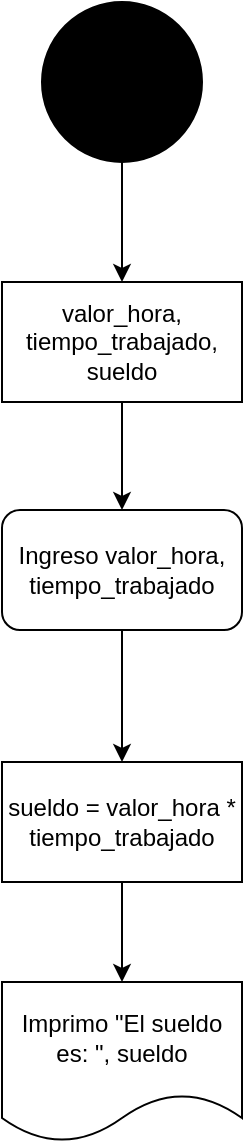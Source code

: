 <mxfile version="21.1.5" type="device">
  <diagram name="Página-1" id="UYg_XiqrhU8jpHPHqo6a">
    <mxGraphModel dx="1434" dy="729" grid="1" gridSize="10" guides="1" tooltips="1" connect="1" arrows="1" fold="1" page="1" pageScale="1" pageWidth="1169" pageHeight="827" math="0" shadow="0">
      <root>
        <mxCell id="0" />
        <mxCell id="1" parent="0" />
        <mxCell id="8lmvU6kp6eVTtvt2mdht-6" style="edgeStyle=orthogonalEdgeStyle;rounded=0;orthogonalLoop=1;jettySize=auto;html=1;" edge="1" parent="1" source="8lmvU6kp6eVTtvt2mdht-1" target="8lmvU6kp6eVTtvt2mdht-2">
          <mxGeometry relative="1" as="geometry" />
        </mxCell>
        <mxCell id="8lmvU6kp6eVTtvt2mdht-1" value="" style="ellipse;whiteSpace=wrap;html=1;aspect=fixed;fillColor=#000000;" vertex="1" parent="1">
          <mxGeometry x="540" y="100" width="80" height="80" as="geometry" />
        </mxCell>
        <mxCell id="8lmvU6kp6eVTtvt2mdht-7" style="edgeStyle=orthogonalEdgeStyle;rounded=0;orthogonalLoop=1;jettySize=auto;html=1;" edge="1" parent="1" source="8lmvU6kp6eVTtvt2mdht-2" target="8lmvU6kp6eVTtvt2mdht-3">
          <mxGeometry relative="1" as="geometry" />
        </mxCell>
        <mxCell id="8lmvU6kp6eVTtvt2mdht-2" value="valor_hora, tiempo_trabajado, sueldo" style="rounded=0;whiteSpace=wrap;html=1;" vertex="1" parent="1">
          <mxGeometry x="520" y="240" width="120" height="60" as="geometry" />
        </mxCell>
        <mxCell id="8lmvU6kp6eVTtvt2mdht-8" style="edgeStyle=orthogonalEdgeStyle;rounded=0;orthogonalLoop=1;jettySize=auto;html=1;" edge="1" parent="1" source="8lmvU6kp6eVTtvt2mdht-3" target="8lmvU6kp6eVTtvt2mdht-4">
          <mxGeometry relative="1" as="geometry" />
        </mxCell>
        <mxCell id="8lmvU6kp6eVTtvt2mdht-3" value="Ingreso valor_hora, tiempo_trabajado" style="rounded=1;whiteSpace=wrap;html=1;" vertex="1" parent="1">
          <mxGeometry x="520" y="354" width="120" height="60" as="geometry" />
        </mxCell>
        <mxCell id="8lmvU6kp6eVTtvt2mdht-9" style="edgeStyle=orthogonalEdgeStyle;rounded=0;orthogonalLoop=1;jettySize=auto;html=1;" edge="1" parent="1" source="8lmvU6kp6eVTtvt2mdht-4" target="8lmvU6kp6eVTtvt2mdht-5">
          <mxGeometry relative="1" as="geometry" />
        </mxCell>
        <mxCell id="8lmvU6kp6eVTtvt2mdht-4" value="sueldo =&amp;nbsp;valor_hora * tiempo_trabajado" style="rounded=0;whiteSpace=wrap;html=1;" vertex="1" parent="1">
          <mxGeometry x="520" y="480" width="120" height="60" as="geometry" />
        </mxCell>
        <mxCell id="8lmvU6kp6eVTtvt2mdht-5" value="Imprimo &quot;El sueldo es: &quot;, sueldo" style="shape=document;whiteSpace=wrap;html=1;boundedLbl=1;" vertex="1" parent="1">
          <mxGeometry x="520" y="590" width="120" height="80" as="geometry" />
        </mxCell>
      </root>
    </mxGraphModel>
  </diagram>
</mxfile>
